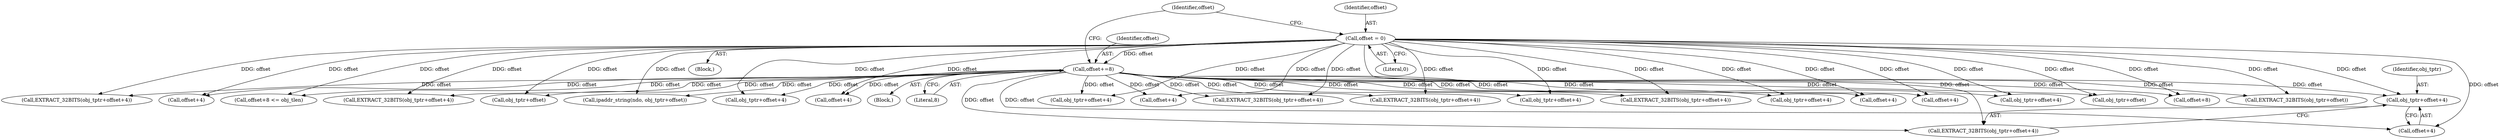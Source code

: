 digraph "0_tcpdump_a25211918f2e790c67d859d20ccf8dbb81da1598@pointer" {
"1001205" [label="(Call,obj_tptr+offset+4)"];
"1001145" [label="(Call,offset = 0)"];
"1001249" [label="(Call,offset+=8)"];
"1001150" [label="(Call,offset+8)"];
"1001234" [label="(Call,EXTRACT_32BITS(obj_tptr+offset+4))"];
"1001243" [label="(Call,obj_tptr+offset+4)"];
"1001166" [label="(Call,EXTRACT_32BITS(obj_tptr+offset))"];
"1001145" [label="(Call,offset = 0)"];
"1001235" [label="(Call,obj_tptr+offset+4)"];
"1001151" [label="(Identifier,offset)"];
"1001216" [label="(Call,EXTRACT_32BITS(obj_tptr+offset+4))"];
"1001205" [label="(Call,obj_tptr+offset+4)"];
"1001179" [label="(Call,obj_tptr+offset+4)"];
"1001188" [label="(Call,EXTRACT_32BITS(obj_tptr+offset+4))"];
"1001143" [label="(Block,)"];
"1001191" [label="(Call,offset+4)"];
"1001207" [label="(Call,offset+4)"];
"1001206" [label="(Identifier,obj_tptr)"];
"1001249" [label="(Call,offset+=8)"];
"1001245" [label="(Call,offset+4)"];
"1001146" [label="(Identifier,offset)"];
"1001181" [label="(Call,offset+4)"];
"1001250" [label="(Identifier,offset)"];
"1001154" [label="(Block,)"];
"1001149" [label="(Call,offset+8 <= obj_tlen)"];
"1001251" [label="(Literal,8)"];
"1001217" [label="(Call,obj_tptr+offset+4)"];
"1001204" [label="(Call,EXTRACT_32BITS(obj_tptr+offset+4))"];
"1001237" [label="(Call,offset+4)"];
"1001167" [label="(Call,obj_tptr+offset)"];
"1001163" [label="(Call,obj_tptr+offset)"];
"1001147" [label="(Literal,0)"];
"1001161" [label="(Call,ipaddr_string(ndo, obj_tptr+offset))"];
"1001219" [label="(Call,offset+4)"];
"1001189" [label="(Call,obj_tptr+offset+4)"];
"1001242" [label="(Call,EXTRACT_32BITS(obj_tptr+offset+4))"];
"1001178" [label="(Call,EXTRACT_32BITS(obj_tptr+offset+4))"];
"1001205" -> "1001204"  [label="AST: "];
"1001205" -> "1001207"  [label="CFG: "];
"1001206" -> "1001205"  [label="AST: "];
"1001207" -> "1001205"  [label="AST: "];
"1001204" -> "1001205"  [label="CFG: "];
"1001145" -> "1001205"  [label="DDG: offset"];
"1001249" -> "1001205"  [label="DDG: offset"];
"1001145" -> "1001143"  [label="AST: "];
"1001145" -> "1001147"  [label="CFG: "];
"1001146" -> "1001145"  [label="AST: "];
"1001147" -> "1001145"  [label="AST: "];
"1001151" -> "1001145"  [label="CFG: "];
"1001145" -> "1001149"  [label="DDG: offset"];
"1001145" -> "1001150"  [label="DDG: offset"];
"1001145" -> "1001161"  [label="DDG: offset"];
"1001145" -> "1001163"  [label="DDG: offset"];
"1001145" -> "1001166"  [label="DDG: offset"];
"1001145" -> "1001167"  [label="DDG: offset"];
"1001145" -> "1001178"  [label="DDG: offset"];
"1001145" -> "1001179"  [label="DDG: offset"];
"1001145" -> "1001181"  [label="DDG: offset"];
"1001145" -> "1001188"  [label="DDG: offset"];
"1001145" -> "1001189"  [label="DDG: offset"];
"1001145" -> "1001191"  [label="DDG: offset"];
"1001145" -> "1001204"  [label="DDG: offset"];
"1001145" -> "1001207"  [label="DDG: offset"];
"1001145" -> "1001216"  [label="DDG: offset"];
"1001145" -> "1001217"  [label="DDG: offset"];
"1001145" -> "1001219"  [label="DDG: offset"];
"1001145" -> "1001234"  [label="DDG: offset"];
"1001145" -> "1001235"  [label="DDG: offset"];
"1001145" -> "1001237"  [label="DDG: offset"];
"1001145" -> "1001242"  [label="DDG: offset"];
"1001145" -> "1001243"  [label="DDG: offset"];
"1001145" -> "1001245"  [label="DDG: offset"];
"1001145" -> "1001249"  [label="DDG: offset"];
"1001249" -> "1001154"  [label="AST: "];
"1001249" -> "1001251"  [label="CFG: "];
"1001250" -> "1001249"  [label="AST: "];
"1001251" -> "1001249"  [label="AST: "];
"1001151" -> "1001249"  [label="CFG: "];
"1001249" -> "1001149"  [label="DDG: offset"];
"1001249" -> "1001150"  [label="DDG: offset"];
"1001249" -> "1001161"  [label="DDG: offset"];
"1001249" -> "1001163"  [label="DDG: offset"];
"1001249" -> "1001166"  [label="DDG: offset"];
"1001249" -> "1001167"  [label="DDG: offset"];
"1001249" -> "1001178"  [label="DDG: offset"];
"1001249" -> "1001179"  [label="DDG: offset"];
"1001249" -> "1001181"  [label="DDG: offset"];
"1001249" -> "1001188"  [label="DDG: offset"];
"1001249" -> "1001189"  [label="DDG: offset"];
"1001249" -> "1001191"  [label="DDG: offset"];
"1001249" -> "1001204"  [label="DDG: offset"];
"1001249" -> "1001207"  [label="DDG: offset"];
"1001249" -> "1001216"  [label="DDG: offset"];
"1001249" -> "1001217"  [label="DDG: offset"];
"1001249" -> "1001219"  [label="DDG: offset"];
"1001249" -> "1001234"  [label="DDG: offset"];
"1001249" -> "1001235"  [label="DDG: offset"];
"1001249" -> "1001237"  [label="DDG: offset"];
"1001249" -> "1001242"  [label="DDG: offset"];
"1001249" -> "1001243"  [label="DDG: offset"];
"1001249" -> "1001245"  [label="DDG: offset"];
}
